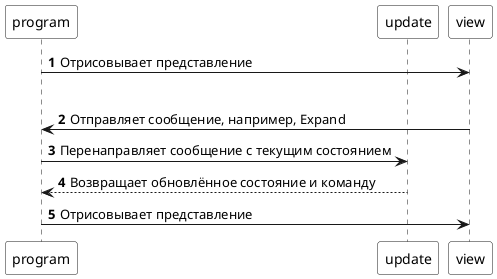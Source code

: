 @startuml
autonumber
participant program #white
participant update #white
participant view #white

program -> view : Отрисовывает представление
|||
view -> program : Отправляет сообщение, например, Expand
program -> update : Перенаправляет сообщение с текущим состоянием
update --> program : Возвращает обновлённое состояние и команду
program -> view : Отрисовывает представление
@enduml
